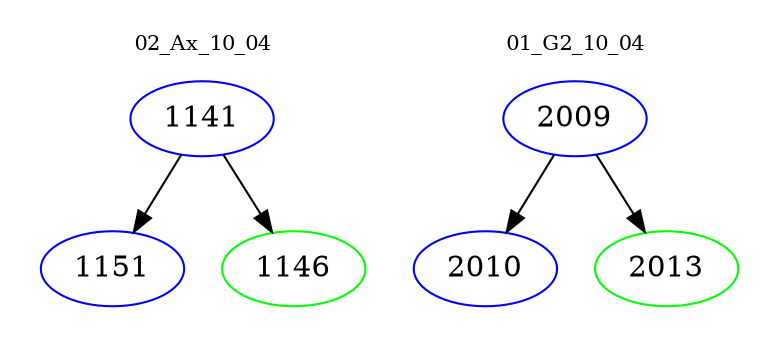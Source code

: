 digraph{
subgraph cluster_0 {
color = white
label = "02_Ax_10_04";
fontsize=10;
T0_1141 [label="1141", color="blue"]
T0_1141 -> T0_1151 [color="black"]
T0_1151 [label="1151", color="blue"]
T0_1141 -> T0_1146 [color="black"]
T0_1146 [label="1146", color="green"]
}
subgraph cluster_1 {
color = white
label = "01_G2_10_04";
fontsize=10;
T1_2009 [label="2009", color="blue"]
T1_2009 -> T1_2010 [color="black"]
T1_2010 [label="2010", color="blue"]
T1_2009 -> T1_2013 [color="black"]
T1_2013 [label="2013", color="green"]
}
}
